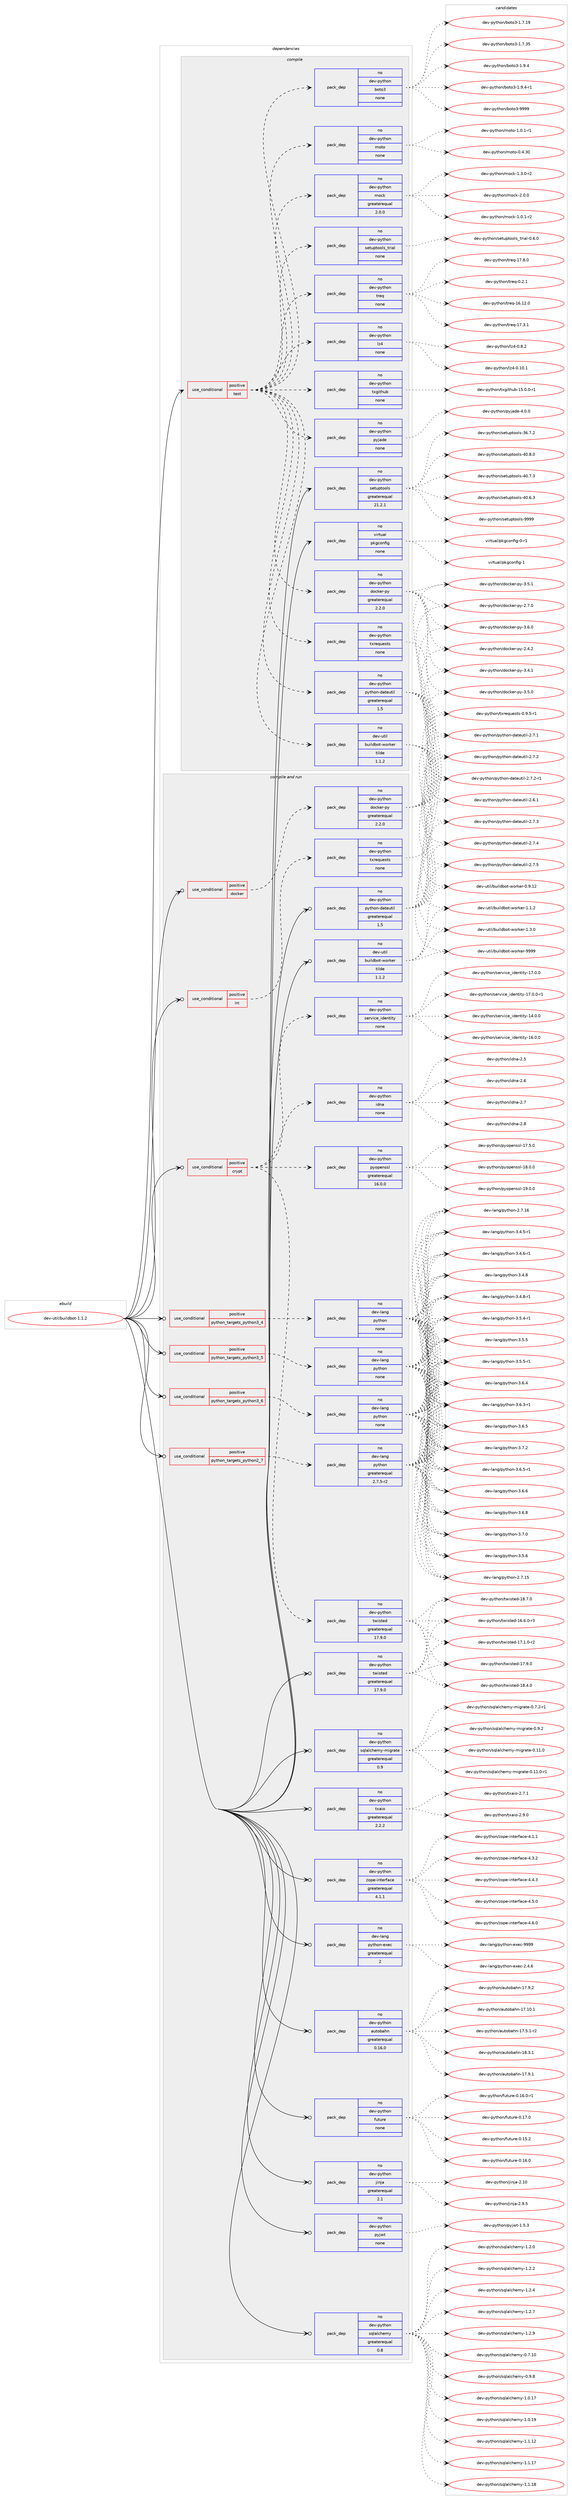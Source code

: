 digraph prolog {

# *************
# Graph options
# *************

newrank=true;
concentrate=true;
compound=true;
graph [rankdir=LR,fontname=Helvetica,fontsize=10,ranksep=1.5];#, ranksep=2.5, nodesep=0.2];
edge  [arrowhead=vee];
node  [fontname=Helvetica,fontsize=10];

# **********
# The ebuild
# **********

subgraph cluster_leftcol {
color=gray;
rank=same;
label=<<i>ebuild</i>>;
id [label="dev-util/buildbot-1.1.2", color=red, width=4, href="../dev-util/buildbot-1.1.2.svg"];
}

# ****************
# The dependencies
# ****************

subgraph cluster_midcol {
color=gray;
label=<<i>dependencies</i>>;
subgraph cluster_compile {
fillcolor="#eeeeee";
style=filled;
label=<<i>compile</i>>;
subgraph cond423235 {
dependency1541332 [label=<<TABLE BORDER="0" CELLBORDER="1" CELLSPACING="0" CELLPADDING="4"><TR><TD ROWSPAN="3" CELLPADDING="10">use_conditional</TD></TR><TR><TD>positive</TD></TR><TR><TD>test</TD></TR></TABLE>>, shape=none, color=red];
subgraph pack1094498 {
dependency1541333 [label=<<TABLE BORDER="0" CELLBORDER="1" CELLSPACING="0" CELLPADDING="4" WIDTH="220"><TR><TD ROWSPAN="6" CELLPADDING="30">pack_dep</TD></TR><TR><TD WIDTH="110">no</TD></TR><TR><TD>dev-python</TD></TR><TR><TD>python-dateutil</TD></TR><TR><TD>greaterequal</TD></TR><TR><TD>1.5</TD></TR></TABLE>>, shape=none, color=blue];
}
dependency1541332:e -> dependency1541333:w [weight=20,style="dashed",arrowhead="vee"];
subgraph pack1094499 {
dependency1541334 [label=<<TABLE BORDER="0" CELLBORDER="1" CELLSPACING="0" CELLPADDING="4" WIDTH="220"><TR><TD ROWSPAN="6" CELLPADDING="30">pack_dep</TD></TR><TR><TD WIDTH="110">no</TD></TR><TR><TD>dev-python</TD></TR><TR><TD>mock</TD></TR><TR><TD>greaterequal</TD></TR><TR><TD>2.0.0</TD></TR></TABLE>>, shape=none, color=blue];
}
dependency1541332:e -> dependency1541334:w [weight=20,style="dashed",arrowhead="vee"];
subgraph pack1094500 {
dependency1541335 [label=<<TABLE BORDER="0" CELLBORDER="1" CELLSPACING="0" CELLPADDING="4" WIDTH="220"><TR><TD ROWSPAN="6" CELLPADDING="30">pack_dep</TD></TR><TR><TD WIDTH="110">no</TD></TR><TR><TD>dev-python</TD></TR><TR><TD>moto</TD></TR><TR><TD>none</TD></TR><TR><TD></TD></TR></TABLE>>, shape=none, color=blue];
}
dependency1541332:e -> dependency1541335:w [weight=20,style="dashed",arrowhead="vee"];
subgraph pack1094501 {
dependency1541336 [label=<<TABLE BORDER="0" CELLBORDER="1" CELLSPACING="0" CELLPADDING="4" WIDTH="220"><TR><TD ROWSPAN="6" CELLPADDING="30">pack_dep</TD></TR><TR><TD WIDTH="110">no</TD></TR><TR><TD>dev-python</TD></TR><TR><TD>boto3</TD></TR><TR><TD>none</TD></TR><TR><TD></TD></TR></TABLE>>, shape=none, color=blue];
}
dependency1541332:e -> dependency1541336:w [weight=20,style="dashed",arrowhead="vee"];
subgraph pack1094502 {
dependency1541337 [label=<<TABLE BORDER="0" CELLBORDER="1" CELLSPACING="0" CELLPADDING="4" WIDTH="220"><TR><TD ROWSPAN="6" CELLPADDING="30">pack_dep</TD></TR><TR><TD WIDTH="110">no</TD></TR><TR><TD>dev-python</TD></TR><TR><TD>pyjade</TD></TR><TR><TD>none</TD></TR><TR><TD></TD></TR></TABLE>>, shape=none, color=blue];
}
dependency1541332:e -> dependency1541337:w [weight=20,style="dashed",arrowhead="vee"];
subgraph pack1094503 {
dependency1541338 [label=<<TABLE BORDER="0" CELLBORDER="1" CELLSPACING="0" CELLPADDING="4" WIDTH="220"><TR><TD ROWSPAN="6" CELLPADDING="30">pack_dep</TD></TR><TR><TD WIDTH="110">no</TD></TR><TR><TD>dev-python</TD></TR><TR><TD>txgithub</TD></TR><TR><TD>none</TD></TR><TR><TD></TD></TR></TABLE>>, shape=none, color=blue];
}
dependency1541332:e -> dependency1541338:w [weight=20,style="dashed",arrowhead="vee"];
subgraph pack1094504 {
dependency1541339 [label=<<TABLE BORDER="0" CELLBORDER="1" CELLSPACING="0" CELLPADDING="4" WIDTH="220"><TR><TD ROWSPAN="6" CELLPADDING="30">pack_dep</TD></TR><TR><TD WIDTH="110">no</TD></TR><TR><TD>dev-python</TD></TR><TR><TD>txrequests</TD></TR><TR><TD>none</TD></TR><TR><TD></TD></TR></TABLE>>, shape=none, color=blue];
}
dependency1541332:e -> dependency1541339:w [weight=20,style="dashed",arrowhead="vee"];
subgraph pack1094505 {
dependency1541340 [label=<<TABLE BORDER="0" CELLBORDER="1" CELLSPACING="0" CELLPADDING="4" WIDTH="220"><TR><TD ROWSPAN="6" CELLPADDING="30">pack_dep</TD></TR><TR><TD WIDTH="110">no</TD></TR><TR><TD>dev-python</TD></TR><TR><TD>lz4</TD></TR><TR><TD>none</TD></TR><TR><TD></TD></TR></TABLE>>, shape=none, color=blue];
}
dependency1541332:e -> dependency1541340:w [weight=20,style="dashed",arrowhead="vee"];
subgraph pack1094506 {
dependency1541341 [label=<<TABLE BORDER="0" CELLBORDER="1" CELLSPACING="0" CELLPADDING="4" WIDTH="220"><TR><TD ROWSPAN="6" CELLPADDING="30">pack_dep</TD></TR><TR><TD WIDTH="110">no</TD></TR><TR><TD>dev-python</TD></TR><TR><TD>treq</TD></TR><TR><TD>none</TD></TR><TR><TD></TD></TR></TABLE>>, shape=none, color=blue];
}
dependency1541332:e -> dependency1541341:w [weight=20,style="dashed",arrowhead="vee"];
subgraph pack1094507 {
dependency1541342 [label=<<TABLE BORDER="0" CELLBORDER="1" CELLSPACING="0" CELLPADDING="4" WIDTH="220"><TR><TD ROWSPAN="6" CELLPADDING="30">pack_dep</TD></TR><TR><TD WIDTH="110">no</TD></TR><TR><TD>dev-python</TD></TR><TR><TD>setuptools_trial</TD></TR><TR><TD>none</TD></TR><TR><TD></TD></TR></TABLE>>, shape=none, color=blue];
}
dependency1541332:e -> dependency1541342:w [weight=20,style="dashed",arrowhead="vee"];
subgraph pack1094508 {
dependency1541343 [label=<<TABLE BORDER="0" CELLBORDER="1" CELLSPACING="0" CELLPADDING="4" WIDTH="220"><TR><TD ROWSPAN="6" CELLPADDING="30">pack_dep</TD></TR><TR><TD WIDTH="110">no</TD></TR><TR><TD>dev-util</TD></TR><TR><TD>buildbot-worker</TD></TR><TR><TD>tilde</TD></TR><TR><TD>1.1.2</TD></TR></TABLE>>, shape=none, color=blue];
}
dependency1541332:e -> dependency1541343:w [weight=20,style="dashed",arrowhead="vee"];
subgraph pack1094509 {
dependency1541344 [label=<<TABLE BORDER="0" CELLBORDER="1" CELLSPACING="0" CELLPADDING="4" WIDTH="220"><TR><TD ROWSPAN="6" CELLPADDING="30">pack_dep</TD></TR><TR><TD WIDTH="110">no</TD></TR><TR><TD>dev-python</TD></TR><TR><TD>docker-py</TD></TR><TR><TD>greaterequal</TD></TR><TR><TD>2.2.0</TD></TR></TABLE>>, shape=none, color=blue];
}
dependency1541332:e -> dependency1541344:w [weight=20,style="dashed",arrowhead="vee"];
}
id:e -> dependency1541332:w [weight=20,style="solid",arrowhead="vee"];
subgraph pack1094510 {
dependency1541345 [label=<<TABLE BORDER="0" CELLBORDER="1" CELLSPACING="0" CELLPADDING="4" WIDTH="220"><TR><TD ROWSPAN="6" CELLPADDING="30">pack_dep</TD></TR><TR><TD WIDTH="110">no</TD></TR><TR><TD>dev-python</TD></TR><TR><TD>setuptools</TD></TR><TR><TD>greaterequal</TD></TR><TR><TD>21.2.1</TD></TR></TABLE>>, shape=none, color=blue];
}
id:e -> dependency1541345:w [weight=20,style="solid",arrowhead="vee"];
subgraph pack1094511 {
dependency1541346 [label=<<TABLE BORDER="0" CELLBORDER="1" CELLSPACING="0" CELLPADDING="4" WIDTH="220"><TR><TD ROWSPAN="6" CELLPADDING="30">pack_dep</TD></TR><TR><TD WIDTH="110">no</TD></TR><TR><TD>virtual</TD></TR><TR><TD>pkgconfig</TD></TR><TR><TD>none</TD></TR><TR><TD></TD></TR></TABLE>>, shape=none, color=blue];
}
id:e -> dependency1541346:w [weight=20,style="solid",arrowhead="vee"];
}
subgraph cluster_compileandrun {
fillcolor="#eeeeee";
style=filled;
label=<<i>compile and run</i>>;
subgraph cond423236 {
dependency1541347 [label=<<TABLE BORDER="0" CELLBORDER="1" CELLSPACING="0" CELLPADDING="4"><TR><TD ROWSPAN="3" CELLPADDING="10">use_conditional</TD></TR><TR><TD>positive</TD></TR><TR><TD>crypt</TD></TR></TABLE>>, shape=none, color=red];
subgraph pack1094512 {
dependency1541348 [label=<<TABLE BORDER="0" CELLBORDER="1" CELLSPACING="0" CELLPADDING="4" WIDTH="220"><TR><TD ROWSPAN="6" CELLPADDING="30">pack_dep</TD></TR><TR><TD WIDTH="110">no</TD></TR><TR><TD>dev-python</TD></TR><TR><TD>twisted</TD></TR><TR><TD>greaterequal</TD></TR><TR><TD>17.9.0</TD></TR></TABLE>>, shape=none, color=blue];
}
dependency1541347:e -> dependency1541348:w [weight=20,style="dashed",arrowhead="vee"];
subgraph pack1094513 {
dependency1541349 [label=<<TABLE BORDER="0" CELLBORDER="1" CELLSPACING="0" CELLPADDING="4" WIDTH="220"><TR><TD ROWSPAN="6" CELLPADDING="30">pack_dep</TD></TR><TR><TD WIDTH="110">no</TD></TR><TR><TD>dev-python</TD></TR><TR><TD>pyopenssl</TD></TR><TR><TD>greaterequal</TD></TR><TR><TD>16.0.0</TD></TR></TABLE>>, shape=none, color=blue];
}
dependency1541347:e -> dependency1541349:w [weight=20,style="dashed",arrowhead="vee"];
subgraph pack1094514 {
dependency1541350 [label=<<TABLE BORDER="0" CELLBORDER="1" CELLSPACING="0" CELLPADDING="4" WIDTH="220"><TR><TD ROWSPAN="6" CELLPADDING="30">pack_dep</TD></TR><TR><TD WIDTH="110">no</TD></TR><TR><TD>dev-python</TD></TR><TR><TD>idna</TD></TR><TR><TD>none</TD></TR><TR><TD></TD></TR></TABLE>>, shape=none, color=blue];
}
dependency1541347:e -> dependency1541350:w [weight=20,style="dashed",arrowhead="vee"];
subgraph pack1094515 {
dependency1541351 [label=<<TABLE BORDER="0" CELLBORDER="1" CELLSPACING="0" CELLPADDING="4" WIDTH="220"><TR><TD ROWSPAN="6" CELLPADDING="30">pack_dep</TD></TR><TR><TD WIDTH="110">no</TD></TR><TR><TD>dev-python</TD></TR><TR><TD>service_identity</TD></TR><TR><TD>none</TD></TR><TR><TD></TD></TR></TABLE>>, shape=none, color=blue];
}
dependency1541347:e -> dependency1541351:w [weight=20,style="dashed",arrowhead="vee"];
}
id:e -> dependency1541347:w [weight=20,style="solid",arrowhead="odotvee"];
subgraph cond423237 {
dependency1541352 [label=<<TABLE BORDER="0" CELLBORDER="1" CELLSPACING="0" CELLPADDING="4"><TR><TD ROWSPAN="3" CELLPADDING="10">use_conditional</TD></TR><TR><TD>positive</TD></TR><TR><TD>docker</TD></TR></TABLE>>, shape=none, color=red];
subgraph pack1094516 {
dependency1541353 [label=<<TABLE BORDER="0" CELLBORDER="1" CELLSPACING="0" CELLPADDING="4" WIDTH="220"><TR><TD ROWSPAN="6" CELLPADDING="30">pack_dep</TD></TR><TR><TD WIDTH="110">no</TD></TR><TR><TD>dev-python</TD></TR><TR><TD>docker-py</TD></TR><TR><TD>greaterequal</TD></TR><TR><TD>2.2.0</TD></TR></TABLE>>, shape=none, color=blue];
}
dependency1541352:e -> dependency1541353:w [weight=20,style="dashed",arrowhead="vee"];
}
id:e -> dependency1541352:w [weight=20,style="solid",arrowhead="odotvee"];
subgraph cond423238 {
dependency1541354 [label=<<TABLE BORDER="0" CELLBORDER="1" CELLSPACING="0" CELLPADDING="4"><TR><TD ROWSPAN="3" CELLPADDING="10">use_conditional</TD></TR><TR><TD>positive</TD></TR><TR><TD>irc</TD></TR></TABLE>>, shape=none, color=red];
subgraph pack1094517 {
dependency1541355 [label=<<TABLE BORDER="0" CELLBORDER="1" CELLSPACING="0" CELLPADDING="4" WIDTH="220"><TR><TD ROWSPAN="6" CELLPADDING="30">pack_dep</TD></TR><TR><TD WIDTH="110">no</TD></TR><TR><TD>dev-python</TD></TR><TR><TD>txrequests</TD></TR><TR><TD>none</TD></TR><TR><TD></TD></TR></TABLE>>, shape=none, color=blue];
}
dependency1541354:e -> dependency1541355:w [weight=20,style="dashed",arrowhead="vee"];
}
id:e -> dependency1541354:w [weight=20,style="solid",arrowhead="odotvee"];
subgraph cond423239 {
dependency1541356 [label=<<TABLE BORDER="0" CELLBORDER="1" CELLSPACING="0" CELLPADDING="4"><TR><TD ROWSPAN="3" CELLPADDING="10">use_conditional</TD></TR><TR><TD>positive</TD></TR><TR><TD>python_targets_python2_7</TD></TR></TABLE>>, shape=none, color=red];
subgraph pack1094518 {
dependency1541357 [label=<<TABLE BORDER="0" CELLBORDER="1" CELLSPACING="0" CELLPADDING="4" WIDTH="220"><TR><TD ROWSPAN="6" CELLPADDING="30">pack_dep</TD></TR><TR><TD WIDTH="110">no</TD></TR><TR><TD>dev-lang</TD></TR><TR><TD>python</TD></TR><TR><TD>greaterequal</TD></TR><TR><TD>2.7.5-r2</TD></TR></TABLE>>, shape=none, color=blue];
}
dependency1541356:e -> dependency1541357:w [weight=20,style="dashed",arrowhead="vee"];
}
id:e -> dependency1541356:w [weight=20,style="solid",arrowhead="odotvee"];
subgraph cond423240 {
dependency1541358 [label=<<TABLE BORDER="0" CELLBORDER="1" CELLSPACING="0" CELLPADDING="4"><TR><TD ROWSPAN="3" CELLPADDING="10">use_conditional</TD></TR><TR><TD>positive</TD></TR><TR><TD>python_targets_python3_4</TD></TR></TABLE>>, shape=none, color=red];
subgraph pack1094519 {
dependency1541359 [label=<<TABLE BORDER="0" CELLBORDER="1" CELLSPACING="0" CELLPADDING="4" WIDTH="220"><TR><TD ROWSPAN="6" CELLPADDING="30">pack_dep</TD></TR><TR><TD WIDTH="110">no</TD></TR><TR><TD>dev-lang</TD></TR><TR><TD>python</TD></TR><TR><TD>none</TD></TR><TR><TD></TD></TR></TABLE>>, shape=none, color=blue];
}
dependency1541358:e -> dependency1541359:w [weight=20,style="dashed",arrowhead="vee"];
}
id:e -> dependency1541358:w [weight=20,style="solid",arrowhead="odotvee"];
subgraph cond423241 {
dependency1541360 [label=<<TABLE BORDER="0" CELLBORDER="1" CELLSPACING="0" CELLPADDING="4"><TR><TD ROWSPAN="3" CELLPADDING="10">use_conditional</TD></TR><TR><TD>positive</TD></TR><TR><TD>python_targets_python3_5</TD></TR></TABLE>>, shape=none, color=red];
subgraph pack1094520 {
dependency1541361 [label=<<TABLE BORDER="0" CELLBORDER="1" CELLSPACING="0" CELLPADDING="4" WIDTH="220"><TR><TD ROWSPAN="6" CELLPADDING="30">pack_dep</TD></TR><TR><TD WIDTH="110">no</TD></TR><TR><TD>dev-lang</TD></TR><TR><TD>python</TD></TR><TR><TD>none</TD></TR><TR><TD></TD></TR></TABLE>>, shape=none, color=blue];
}
dependency1541360:e -> dependency1541361:w [weight=20,style="dashed",arrowhead="vee"];
}
id:e -> dependency1541360:w [weight=20,style="solid",arrowhead="odotvee"];
subgraph cond423242 {
dependency1541362 [label=<<TABLE BORDER="0" CELLBORDER="1" CELLSPACING="0" CELLPADDING="4"><TR><TD ROWSPAN="3" CELLPADDING="10">use_conditional</TD></TR><TR><TD>positive</TD></TR><TR><TD>python_targets_python3_6</TD></TR></TABLE>>, shape=none, color=red];
subgraph pack1094521 {
dependency1541363 [label=<<TABLE BORDER="0" CELLBORDER="1" CELLSPACING="0" CELLPADDING="4" WIDTH="220"><TR><TD ROWSPAN="6" CELLPADDING="30">pack_dep</TD></TR><TR><TD WIDTH="110">no</TD></TR><TR><TD>dev-lang</TD></TR><TR><TD>python</TD></TR><TR><TD>none</TD></TR><TR><TD></TD></TR></TABLE>>, shape=none, color=blue];
}
dependency1541362:e -> dependency1541363:w [weight=20,style="dashed",arrowhead="vee"];
}
id:e -> dependency1541362:w [weight=20,style="solid",arrowhead="odotvee"];
subgraph pack1094522 {
dependency1541364 [label=<<TABLE BORDER="0" CELLBORDER="1" CELLSPACING="0" CELLPADDING="4" WIDTH="220"><TR><TD ROWSPAN="6" CELLPADDING="30">pack_dep</TD></TR><TR><TD WIDTH="110">no</TD></TR><TR><TD>dev-lang</TD></TR><TR><TD>python-exec</TD></TR><TR><TD>greaterequal</TD></TR><TR><TD>2</TD></TR></TABLE>>, shape=none, color=blue];
}
id:e -> dependency1541364:w [weight=20,style="solid",arrowhead="odotvee"];
subgraph pack1094523 {
dependency1541365 [label=<<TABLE BORDER="0" CELLBORDER="1" CELLSPACING="0" CELLPADDING="4" WIDTH="220"><TR><TD ROWSPAN="6" CELLPADDING="30">pack_dep</TD></TR><TR><TD WIDTH="110">no</TD></TR><TR><TD>dev-python</TD></TR><TR><TD>autobahn</TD></TR><TR><TD>greaterequal</TD></TR><TR><TD>0.16.0</TD></TR></TABLE>>, shape=none, color=blue];
}
id:e -> dependency1541365:w [weight=20,style="solid",arrowhead="odotvee"];
subgraph pack1094524 {
dependency1541366 [label=<<TABLE BORDER="0" CELLBORDER="1" CELLSPACING="0" CELLPADDING="4" WIDTH="220"><TR><TD ROWSPAN="6" CELLPADDING="30">pack_dep</TD></TR><TR><TD WIDTH="110">no</TD></TR><TR><TD>dev-python</TD></TR><TR><TD>future</TD></TR><TR><TD>none</TD></TR><TR><TD></TD></TR></TABLE>>, shape=none, color=blue];
}
id:e -> dependency1541366:w [weight=20,style="solid",arrowhead="odotvee"];
subgraph pack1094525 {
dependency1541367 [label=<<TABLE BORDER="0" CELLBORDER="1" CELLSPACING="0" CELLPADDING="4" WIDTH="220"><TR><TD ROWSPAN="6" CELLPADDING="30">pack_dep</TD></TR><TR><TD WIDTH="110">no</TD></TR><TR><TD>dev-python</TD></TR><TR><TD>jinja</TD></TR><TR><TD>greaterequal</TD></TR><TR><TD>2.1</TD></TR></TABLE>>, shape=none, color=blue];
}
id:e -> dependency1541367:w [weight=20,style="solid",arrowhead="odotvee"];
subgraph pack1094526 {
dependency1541368 [label=<<TABLE BORDER="0" CELLBORDER="1" CELLSPACING="0" CELLPADDING="4" WIDTH="220"><TR><TD ROWSPAN="6" CELLPADDING="30">pack_dep</TD></TR><TR><TD WIDTH="110">no</TD></TR><TR><TD>dev-python</TD></TR><TR><TD>pyjwt</TD></TR><TR><TD>none</TD></TR><TR><TD></TD></TR></TABLE>>, shape=none, color=blue];
}
id:e -> dependency1541368:w [weight=20,style="solid",arrowhead="odotvee"];
subgraph pack1094527 {
dependency1541369 [label=<<TABLE BORDER="0" CELLBORDER="1" CELLSPACING="0" CELLPADDING="4" WIDTH="220"><TR><TD ROWSPAN="6" CELLPADDING="30">pack_dep</TD></TR><TR><TD WIDTH="110">no</TD></TR><TR><TD>dev-python</TD></TR><TR><TD>python-dateutil</TD></TR><TR><TD>greaterequal</TD></TR><TR><TD>1.5</TD></TR></TABLE>>, shape=none, color=blue];
}
id:e -> dependency1541369:w [weight=20,style="solid",arrowhead="odotvee"];
subgraph pack1094528 {
dependency1541370 [label=<<TABLE BORDER="0" CELLBORDER="1" CELLSPACING="0" CELLPADDING="4" WIDTH="220"><TR><TD ROWSPAN="6" CELLPADDING="30">pack_dep</TD></TR><TR><TD WIDTH="110">no</TD></TR><TR><TD>dev-python</TD></TR><TR><TD>sqlalchemy</TD></TR><TR><TD>greaterequal</TD></TR><TR><TD>0.8</TD></TR></TABLE>>, shape=none, color=blue];
}
id:e -> dependency1541370:w [weight=20,style="solid",arrowhead="odotvee"];
subgraph pack1094529 {
dependency1541371 [label=<<TABLE BORDER="0" CELLBORDER="1" CELLSPACING="0" CELLPADDING="4" WIDTH="220"><TR><TD ROWSPAN="6" CELLPADDING="30">pack_dep</TD></TR><TR><TD WIDTH="110">no</TD></TR><TR><TD>dev-python</TD></TR><TR><TD>sqlalchemy-migrate</TD></TR><TR><TD>greaterequal</TD></TR><TR><TD>0.9</TD></TR></TABLE>>, shape=none, color=blue];
}
id:e -> dependency1541371:w [weight=20,style="solid",arrowhead="odotvee"];
subgraph pack1094530 {
dependency1541372 [label=<<TABLE BORDER="0" CELLBORDER="1" CELLSPACING="0" CELLPADDING="4" WIDTH="220"><TR><TD ROWSPAN="6" CELLPADDING="30">pack_dep</TD></TR><TR><TD WIDTH="110">no</TD></TR><TR><TD>dev-python</TD></TR><TR><TD>twisted</TD></TR><TR><TD>greaterequal</TD></TR><TR><TD>17.9.0</TD></TR></TABLE>>, shape=none, color=blue];
}
id:e -> dependency1541372:w [weight=20,style="solid",arrowhead="odotvee"];
subgraph pack1094531 {
dependency1541373 [label=<<TABLE BORDER="0" CELLBORDER="1" CELLSPACING="0" CELLPADDING="4" WIDTH="220"><TR><TD ROWSPAN="6" CELLPADDING="30">pack_dep</TD></TR><TR><TD WIDTH="110">no</TD></TR><TR><TD>dev-python</TD></TR><TR><TD>txaio</TD></TR><TR><TD>greaterequal</TD></TR><TR><TD>2.2.2</TD></TR></TABLE>>, shape=none, color=blue];
}
id:e -> dependency1541373:w [weight=20,style="solid",arrowhead="odotvee"];
subgraph pack1094532 {
dependency1541374 [label=<<TABLE BORDER="0" CELLBORDER="1" CELLSPACING="0" CELLPADDING="4" WIDTH="220"><TR><TD ROWSPAN="6" CELLPADDING="30">pack_dep</TD></TR><TR><TD WIDTH="110">no</TD></TR><TR><TD>dev-python</TD></TR><TR><TD>zope-interface</TD></TR><TR><TD>greaterequal</TD></TR><TR><TD>4.1.1</TD></TR></TABLE>>, shape=none, color=blue];
}
id:e -> dependency1541374:w [weight=20,style="solid",arrowhead="odotvee"];
subgraph pack1094533 {
dependency1541375 [label=<<TABLE BORDER="0" CELLBORDER="1" CELLSPACING="0" CELLPADDING="4" WIDTH="220"><TR><TD ROWSPAN="6" CELLPADDING="30">pack_dep</TD></TR><TR><TD WIDTH="110">no</TD></TR><TR><TD>dev-util</TD></TR><TR><TD>buildbot-worker</TD></TR><TR><TD>tilde</TD></TR><TR><TD>1.1.2</TD></TR></TABLE>>, shape=none, color=blue];
}
id:e -> dependency1541375:w [weight=20,style="solid",arrowhead="odotvee"];
}
subgraph cluster_run {
fillcolor="#eeeeee";
style=filled;
label=<<i>run</i>>;
}
}

# **************
# The candidates
# **************

subgraph cluster_choices {
rank=same;
color=gray;
label=<<i>candidates</i>>;

subgraph choice1094498 {
color=black;
nodesep=1;
choice10010111845112121116104111110471121211161041111104510097116101117116105108455046544649 [label="dev-python/python-dateutil-2.6.1", color=red, width=4,href="../dev-python/python-dateutil-2.6.1.svg"];
choice10010111845112121116104111110471121211161041111104510097116101117116105108455046554649 [label="dev-python/python-dateutil-2.7.1", color=red, width=4,href="../dev-python/python-dateutil-2.7.1.svg"];
choice10010111845112121116104111110471121211161041111104510097116101117116105108455046554650 [label="dev-python/python-dateutil-2.7.2", color=red, width=4,href="../dev-python/python-dateutil-2.7.2.svg"];
choice100101118451121211161041111104711212111610411111045100971161011171161051084550465546504511449 [label="dev-python/python-dateutil-2.7.2-r1", color=red, width=4,href="../dev-python/python-dateutil-2.7.2-r1.svg"];
choice10010111845112121116104111110471121211161041111104510097116101117116105108455046554651 [label="dev-python/python-dateutil-2.7.3", color=red, width=4,href="../dev-python/python-dateutil-2.7.3.svg"];
choice10010111845112121116104111110471121211161041111104510097116101117116105108455046554652 [label="dev-python/python-dateutil-2.7.4", color=red, width=4,href="../dev-python/python-dateutil-2.7.4.svg"];
choice10010111845112121116104111110471121211161041111104510097116101117116105108455046554653 [label="dev-python/python-dateutil-2.7.5", color=red, width=4,href="../dev-python/python-dateutil-2.7.5.svg"];
dependency1541333:e -> choice10010111845112121116104111110471121211161041111104510097116101117116105108455046544649:w [style=dotted,weight="100"];
dependency1541333:e -> choice10010111845112121116104111110471121211161041111104510097116101117116105108455046554649:w [style=dotted,weight="100"];
dependency1541333:e -> choice10010111845112121116104111110471121211161041111104510097116101117116105108455046554650:w [style=dotted,weight="100"];
dependency1541333:e -> choice100101118451121211161041111104711212111610411111045100971161011171161051084550465546504511449:w [style=dotted,weight="100"];
dependency1541333:e -> choice10010111845112121116104111110471121211161041111104510097116101117116105108455046554651:w [style=dotted,weight="100"];
dependency1541333:e -> choice10010111845112121116104111110471121211161041111104510097116101117116105108455046554652:w [style=dotted,weight="100"];
dependency1541333:e -> choice10010111845112121116104111110471121211161041111104510097116101117116105108455046554653:w [style=dotted,weight="100"];
}
subgraph choice1094499 {
color=black;
nodesep=1;
choice1001011184511212111610411111047109111991074549464846494511450 [label="dev-python/mock-1.0.1-r2", color=red, width=4,href="../dev-python/mock-1.0.1-r2.svg"];
choice1001011184511212111610411111047109111991074549465146484511450 [label="dev-python/mock-1.3.0-r2", color=red, width=4,href="../dev-python/mock-1.3.0-r2.svg"];
choice100101118451121211161041111104710911199107455046484648 [label="dev-python/mock-2.0.0", color=red, width=4,href="../dev-python/mock-2.0.0.svg"];
dependency1541334:e -> choice1001011184511212111610411111047109111991074549464846494511450:w [style=dotted,weight="100"];
dependency1541334:e -> choice1001011184511212111610411111047109111991074549465146484511450:w [style=dotted,weight="100"];
dependency1541334:e -> choice100101118451121211161041111104710911199107455046484648:w [style=dotted,weight="100"];
}
subgraph choice1094500 {
color=black;
nodesep=1;
choice100101118451121211161041111104710911111611145484652465148 [label="dev-python/moto-0.4.30", color=red, width=4,href="../dev-python/moto-0.4.30.svg"];
choice10010111845112121116104111110471091111161114549464846494511449 [label="dev-python/moto-1.0.1-r1", color=red, width=4,href="../dev-python/moto-1.0.1-r1.svg"];
dependency1541335:e -> choice100101118451121211161041111104710911111611145484652465148:w [style=dotted,weight="100"];
dependency1541335:e -> choice10010111845112121116104111110471091111161114549464846494511449:w [style=dotted,weight="100"];
}
subgraph choice1094501 {
color=black;
nodesep=1;
choice1001011184511212111610411111047981111161115145494655464957 [label="dev-python/boto3-1.7.19", color=red, width=4,href="../dev-python/boto3-1.7.19.svg"];
choice1001011184511212111610411111047981111161115145494655465153 [label="dev-python/boto3-1.7.35", color=red, width=4,href="../dev-python/boto3-1.7.35.svg"];
choice10010111845112121116104111110479811111611151454946574652 [label="dev-python/boto3-1.9.4", color=red, width=4,href="../dev-python/boto3-1.9.4.svg"];
choice100101118451121211161041111104798111116111514549465746524511449 [label="dev-python/boto3-1.9.4-r1", color=red, width=4,href="../dev-python/boto3-1.9.4-r1.svg"];
choice100101118451121211161041111104798111116111514557575757 [label="dev-python/boto3-9999", color=red, width=4,href="../dev-python/boto3-9999.svg"];
dependency1541336:e -> choice1001011184511212111610411111047981111161115145494655464957:w [style=dotted,weight="100"];
dependency1541336:e -> choice1001011184511212111610411111047981111161115145494655465153:w [style=dotted,weight="100"];
dependency1541336:e -> choice10010111845112121116104111110479811111611151454946574652:w [style=dotted,weight="100"];
dependency1541336:e -> choice100101118451121211161041111104798111116111514549465746524511449:w [style=dotted,weight="100"];
dependency1541336:e -> choice100101118451121211161041111104798111116111514557575757:w [style=dotted,weight="100"];
}
subgraph choice1094502 {
color=black;
nodesep=1;
choice100101118451121211161041111104711212110697100101455246484648 [label="dev-python/pyjade-4.0.0", color=red, width=4,href="../dev-python/pyjade-4.0.0.svg"];
dependency1541337:e -> choice100101118451121211161041111104711212110697100101455246484648:w [style=dotted,weight="100"];
}
subgraph choice1094503 {
color=black;
nodesep=1;
choice100101118451121211161041111104711612010310511610411798454953464846484511449 [label="dev-python/txgithub-15.0.0-r1", color=red, width=4,href="../dev-python/txgithub-15.0.0-r1.svg"];
dependency1541338:e -> choice100101118451121211161041111104711612010310511610411798454953464846484511449:w [style=dotted,weight="100"];
}
subgraph choice1094504 {
color=black;
nodesep=1;
choice10010111845112121116104111110471161201141011131171011151161154548465746534511449 [label="dev-python/txrequests-0.9.5-r1", color=red, width=4,href="../dev-python/txrequests-0.9.5-r1.svg"];
dependency1541339:e -> choice10010111845112121116104111110471161201141011131171011151161154548465746534511449:w [style=dotted,weight="100"];
}
subgraph choice1094505 {
color=black;
nodesep=1;
choice10010111845112121116104111110471081225245484649484649 [label="dev-python/lz4-0.10.1", color=red, width=4,href="../dev-python/lz4-0.10.1.svg"];
choice100101118451121211161041111104710812252454846564650 [label="dev-python/lz4-0.8.2", color=red, width=4,href="../dev-python/lz4-0.8.2.svg"];
dependency1541340:e -> choice10010111845112121116104111110471081225245484649484649:w [style=dotted,weight="100"];
dependency1541340:e -> choice100101118451121211161041111104710812252454846564650:w [style=dotted,weight="100"];
}
subgraph choice1094506 {
color=black;
nodesep=1;
choice1001011184511212111610411111047116114101113454846504649 [label="dev-python/treq-0.2.1", color=red, width=4,href="../dev-python/treq-0.2.1.svg"];
choice10010111845112121116104111110471161141011134549544649504648 [label="dev-python/treq-16.12.0", color=red, width=4,href="../dev-python/treq-16.12.0.svg"];
choice100101118451121211161041111104711611410111345495546514649 [label="dev-python/treq-17.3.1", color=red, width=4,href="../dev-python/treq-17.3.1.svg"];
choice100101118451121211161041111104711611410111345495546564648 [label="dev-python/treq-17.8.0", color=red, width=4,href="../dev-python/treq-17.8.0.svg"];
dependency1541341:e -> choice1001011184511212111610411111047116114101113454846504649:w [style=dotted,weight="100"];
dependency1541341:e -> choice10010111845112121116104111110471161141011134549544649504648:w [style=dotted,weight="100"];
dependency1541341:e -> choice100101118451121211161041111104711611410111345495546514649:w [style=dotted,weight="100"];
dependency1541341:e -> choice100101118451121211161041111104711611410111345495546564648:w [style=dotted,weight="100"];
}
subgraph choice1094507 {
color=black;
nodesep=1;
choice10010111845112121116104111110471151011161171121161111111081159511611410597108454846544648 [label="dev-python/setuptools_trial-0.6.0", color=red, width=4,href="../dev-python/setuptools_trial-0.6.0.svg"];
dependency1541342:e -> choice10010111845112121116104111110471151011161171121161111111081159511611410597108454846544648:w [style=dotted,weight="100"];
}
subgraph choice1094508 {
color=black;
nodesep=1;
choice100101118451171161051084798117105108100981111164511911111410710111445484657464950 [label="dev-util/buildbot-worker-0.9.12", color=red, width=4,href="../dev-util/buildbot-worker-0.9.12.svg"];
choice1001011184511711610510847981171051081009811111645119111114107101114454946494650 [label="dev-util/buildbot-worker-1.1.2", color=red, width=4,href="../dev-util/buildbot-worker-1.1.2.svg"];
choice1001011184511711610510847981171051081009811111645119111114107101114454946514648 [label="dev-util/buildbot-worker-1.3.0", color=red, width=4,href="../dev-util/buildbot-worker-1.3.0.svg"];
choice10010111845117116105108479811710510810098111116451191111141071011144557575757 [label="dev-util/buildbot-worker-9999", color=red, width=4,href="../dev-util/buildbot-worker-9999.svg"];
dependency1541343:e -> choice100101118451171161051084798117105108100981111164511911111410710111445484657464950:w [style=dotted,weight="100"];
dependency1541343:e -> choice1001011184511711610510847981171051081009811111645119111114107101114454946494650:w [style=dotted,weight="100"];
dependency1541343:e -> choice1001011184511711610510847981171051081009811111645119111114107101114454946514648:w [style=dotted,weight="100"];
dependency1541343:e -> choice10010111845117116105108479811710510810098111116451191111141071011144557575757:w [style=dotted,weight="100"];
}
subgraph choice1094509 {
color=black;
nodesep=1;
choice10010111845112121116104111110471001119910710111445112121455046524650 [label="dev-python/docker-py-2.4.2", color=red, width=4,href="../dev-python/docker-py-2.4.2.svg"];
choice10010111845112121116104111110471001119910710111445112121455046554648 [label="dev-python/docker-py-2.7.0", color=red, width=4,href="../dev-python/docker-py-2.7.0.svg"];
choice10010111845112121116104111110471001119910710111445112121455146524649 [label="dev-python/docker-py-3.4.1", color=red, width=4,href="../dev-python/docker-py-3.4.1.svg"];
choice10010111845112121116104111110471001119910710111445112121455146534648 [label="dev-python/docker-py-3.5.0", color=red, width=4,href="../dev-python/docker-py-3.5.0.svg"];
choice10010111845112121116104111110471001119910710111445112121455146534649 [label="dev-python/docker-py-3.5.1", color=red, width=4,href="../dev-python/docker-py-3.5.1.svg"];
choice10010111845112121116104111110471001119910710111445112121455146544648 [label="dev-python/docker-py-3.6.0", color=red, width=4,href="../dev-python/docker-py-3.6.0.svg"];
dependency1541344:e -> choice10010111845112121116104111110471001119910710111445112121455046524650:w [style=dotted,weight="100"];
dependency1541344:e -> choice10010111845112121116104111110471001119910710111445112121455046554648:w [style=dotted,weight="100"];
dependency1541344:e -> choice10010111845112121116104111110471001119910710111445112121455146524649:w [style=dotted,weight="100"];
dependency1541344:e -> choice10010111845112121116104111110471001119910710111445112121455146534648:w [style=dotted,weight="100"];
dependency1541344:e -> choice10010111845112121116104111110471001119910710111445112121455146534649:w [style=dotted,weight="100"];
dependency1541344:e -> choice10010111845112121116104111110471001119910710111445112121455146544648:w [style=dotted,weight="100"];
}
subgraph choice1094510 {
color=black;
nodesep=1;
choice100101118451121211161041111104711510111611711211611111110811545515446554650 [label="dev-python/setuptools-36.7.2", color=red, width=4,href="../dev-python/setuptools-36.7.2.svg"];
choice100101118451121211161041111104711510111611711211611111110811545524846544651 [label="dev-python/setuptools-40.6.3", color=red, width=4,href="../dev-python/setuptools-40.6.3.svg"];
choice100101118451121211161041111104711510111611711211611111110811545524846554651 [label="dev-python/setuptools-40.7.3", color=red, width=4,href="../dev-python/setuptools-40.7.3.svg"];
choice100101118451121211161041111104711510111611711211611111110811545524846564648 [label="dev-python/setuptools-40.8.0", color=red, width=4,href="../dev-python/setuptools-40.8.0.svg"];
choice10010111845112121116104111110471151011161171121161111111081154557575757 [label="dev-python/setuptools-9999", color=red, width=4,href="../dev-python/setuptools-9999.svg"];
dependency1541345:e -> choice100101118451121211161041111104711510111611711211611111110811545515446554650:w [style=dotted,weight="100"];
dependency1541345:e -> choice100101118451121211161041111104711510111611711211611111110811545524846544651:w [style=dotted,weight="100"];
dependency1541345:e -> choice100101118451121211161041111104711510111611711211611111110811545524846554651:w [style=dotted,weight="100"];
dependency1541345:e -> choice100101118451121211161041111104711510111611711211611111110811545524846564648:w [style=dotted,weight="100"];
dependency1541345:e -> choice10010111845112121116104111110471151011161171121161111111081154557575757:w [style=dotted,weight="100"];
}
subgraph choice1094511 {
color=black;
nodesep=1;
choice11810511411611797108471121071039911111010210510345484511449 [label="virtual/pkgconfig-0-r1", color=red, width=4,href="../virtual/pkgconfig-0-r1.svg"];
choice1181051141161179710847112107103991111101021051034549 [label="virtual/pkgconfig-1", color=red, width=4,href="../virtual/pkgconfig-1.svg"];
dependency1541346:e -> choice11810511411611797108471121071039911111010210510345484511449:w [style=dotted,weight="100"];
dependency1541346:e -> choice1181051141161179710847112107103991111101021051034549:w [style=dotted,weight="100"];
}
subgraph choice1094512 {
color=black;
nodesep=1;
choice1001011184511212111610411111047116119105115116101100454954465446484511451 [label="dev-python/twisted-16.6.0-r3", color=red, width=4,href="../dev-python/twisted-16.6.0-r3.svg"];
choice1001011184511212111610411111047116119105115116101100454955464946484511450 [label="dev-python/twisted-17.1.0-r2", color=red, width=4,href="../dev-python/twisted-17.1.0-r2.svg"];
choice100101118451121211161041111104711611910511511610110045495546574648 [label="dev-python/twisted-17.9.0", color=red, width=4,href="../dev-python/twisted-17.9.0.svg"];
choice100101118451121211161041111104711611910511511610110045495646524648 [label="dev-python/twisted-18.4.0", color=red, width=4,href="../dev-python/twisted-18.4.0.svg"];
choice100101118451121211161041111104711611910511511610110045495646554648 [label="dev-python/twisted-18.7.0", color=red, width=4,href="../dev-python/twisted-18.7.0.svg"];
dependency1541348:e -> choice1001011184511212111610411111047116119105115116101100454954465446484511451:w [style=dotted,weight="100"];
dependency1541348:e -> choice1001011184511212111610411111047116119105115116101100454955464946484511450:w [style=dotted,weight="100"];
dependency1541348:e -> choice100101118451121211161041111104711611910511511610110045495546574648:w [style=dotted,weight="100"];
dependency1541348:e -> choice100101118451121211161041111104711611910511511610110045495646524648:w [style=dotted,weight="100"];
dependency1541348:e -> choice100101118451121211161041111104711611910511511610110045495646554648:w [style=dotted,weight="100"];
}
subgraph choice1094513 {
color=black;
nodesep=1;
choice100101118451121211161041111104711212111111210111011511510845495546534648 [label="dev-python/pyopenssl-17.5.0", color=red, width=4,href="../dev-python/pyopenssl-17.5.0.svg"];
choice100101118451121211161041111104711212111111210111011511510845495646484648 [label="dev-python/pyopenssl-18.0.0", color=red, width=4,href="../dev-python/pyopenssl-18.0.0.svg"];
choice100101118451121211161041111104711212111111210111011511510845495746484648 [label="dev-python/pyopenssl-19.0.0", color=red, width=4,href="../dev-python/pyopenssl-19.0.0.svg"];
dependency1541349:e -> choice100101118451121211161041111104711212111111210111011511510845495546534648:w [style=dotted,weight="100"];
dependency1541349:e -> choice100101118451121211161041111104711212111111210111011511510845495646484648:w [style=dotted,weight="100"];
dependency1541349:e -> choice100101118451121211161041111104711212111111210111011511510845495746484648:w [style=dotted,weight="100"];
}
subgraph choice1094514 {
color=black;
nodesep=1;
choice10010111845112121116104111110471051001109745504653 [label="dev-python/idna-2.5", color=red, width=4,href="../dev-python/idna-2.5.svg"];
choice10010111845112121116104111110471051001109745504654 [label="dev-python/idna-2.6", color=red, width=4,href="../dev-python/idna-2.6.svg"];
choice10010111845112121116104111110471051001109745504655 [label="dev-python/idna-2.7", color=red, width=4,href="../dev-python/idna-2.7.svg"];
choice10010111845112121116104111110471051001109745504656 [label="dev-python/idna-2.8", color=red, width=4,href="../dev-python/idna-2.8.svg"];
dependency1541350:e -> choice10010111845112121116104111110471051001109745504653:w [style=dotted,weight="100"];
dependency1541350:e -> choice10010111845112121116104111110471051001109745504654:w [style=dotted,weight="100"];
dependency1541350:e -> choice10010111845112121116104111110471051001109745504655:w [style=dotted,weight="100"];
dependency1541350:e -> choice10010111845112121116104111110471051001109745504656:w [style=dotted,weight="100"];
}
subgraph choice1094515 {
color=black;
nodesep=1;
choice1001011184511212111610411111047115101114118105991019510510010111011610511612145495246484648 [label="dev-python/service_identity-14.0.0", color=red, width=4,href="../dev-python/service_identity-14.0.0.svg"];
choice1001011184511212111610411111047115101114118105991019510510010111011610511612145495446484648 [label="dev-python/service_identity-16.0.0", color=red, width=4,href="../dev-python/service_identity-16.0.0.svg"];
choice1001011184511212111610411111047115101114118105991019510510010111011610511612145495546484648 [label="dev-python/service_identity-17.0.0", color=red, width=4,href="../dev-python/service_identity-17.0.0.svg"];
choice10010111845112121116104111110471151011141181059910195105100101110116105116121454955464846484511449 [label="dev-python/service_identity-17.0.0-r1", color=red, width=4,href="../dev-python/service_identity-17.0.0-r1.svg"];
dependency1541351:e -> choice1001011184511212111610411111047115101114118105991019510510010111011610511612145495246484648:w [style=dotted,weight="100"];
dependency1541351:e -> choice1001011184511212111610411111047115101114118105991019510510010111011610511612145495446484648:w [style=dotted,weight="100"];
dependency1541351:e -> choice1001011184511212111610411111047115101114118105991019510510010111011610511612145495546484648:w [style=dotted,weight="100"];
dependency1541351:e -> choice10010111845112121116104111110471151011141181059910195105100101110116105116121454955464846484511449:w [style=dotted,weight="100"];
}
subgraph choice1094516 {
color=black;
nodesep=1;
choice10010111845112121116104111110471001119910710111445112121455046524650 [label="dev-python/docker-py-2.4.2", color=red, width=4,href="../dev-python/docker-py-2.4.2.svg"];
choice10010111845112121116104111110471001119910710111445112121455046554648 [label="dev-python/docker-py-2.7.0", color=red, width=4,href="../dev-python/docker-py-2.7.0.svg"];
choice10010111845112121116104111110471001119910710111445112121455146524649 [label="dev-python/docker-py-3.4.1", color=red, width=4,href="../dev-python/docker-py-3.4.1.svg"];
choice10010111845112121116104111110471001119910710111445112121455146534648 [label="dev-python/docker-py-3.5.0", color=red, width=4,href="../dev-python/docker-py-3.5.0.svg"];
choice10010111845112121116104111110471001119910710111445112121455146534649 [label="dev-python/docker-py-3.5.1", color=red, width=4,href="../dev-python/docker-py-3.5.1.svg"];
choice10010111845112121116104111110471001119910710111445112121455146544648 [label="dev-python/docker-py-3.6.0", color=red, width=4,href="../dev-python/docker-py-3.6.0.svg"];
dependency1541353:e -> choice10010111845112121116104111110471001119910710111445112121455046524650:w [style=dotted,weight="100"];
dependency1541353:e -> choice10010111845112121116104111110471001119910710111445112121455046554648:w [style=dotted,weight="100"];
dependency1541353:e -> choice10010111845112121116104111110471001119910710111445112121455146524649:w [style=dotted,weight="100"];
dependency1541353:e -> choice10010111845112121116104111110471001119910710111445112121455146534648:w [style=dotted,weight="100"];
dependency1541353:e -> choice10010111845112121116104111110471001119910710111445112121455146534649:w [style=dotted,weight="100"];
dependency1541353:e -> choice10010111845112121116104111110471001119910710111445112121455146544648:w [style=dotted,weight="100"];
}
subgraph choice1094517 {
color=black;
nodesep=1;
choice10010111845112121116104111110471161201141011131171011151161154548465746534511449 [label="dev-python/txrequests-0.9.5-r1", color=red, width=4,href="../dev-python/txrequests-0.9.5-r1.svg"];
dependency1541355:e -> choice10010111845112121116104111110471161201141011131171011151161154548465746534511449:w [style=dotted,weight="100"];
}
subgraph choice1094518 {
color=black;
nodesep=1;
choice10010111845108971101034711212111610411111045504655464953 [label="dev-lang/python-2.7.15", color=red, width=4,href="../dev-lang/python-2.7.15.svg"];
choice10010111845108971101034711212111610411111045504655464954 [label="dev-lang/python-2.7.16", color=red, width=4,href="../dev-lang/python-2.7.16.svg"];
choice1001011184510897110103471121211161041111104551465246534511449 [label="dev-lang/python-3.4.5-r1", color=red, width=4,href="../dev-lang/python-3.4.5-r1.svg"];
choice1001011184510897110103471121211161041111104551465246544511449 [label="dev-lang/python-3.4.6-r1", color=red, width=4,href="../dev-lang/python-3.4.6-r1.svg"];
choice100101118451089711010347112121116104111110455146524656 [label="dev-lang/python-3.4.8", color=red, width=4,href="../dev-lang/python-3.4.8.svg"];
choice1001011184510897110103471121211161041111104551465246564511449 [label="dev-lang/python-3.4.8-r1", color=red, width=4,href="../dev-lang/python-3.4.8-r1.svg"];
choice1001011184510897110103471121211161041111104551465346524511449 [label="dev-lang/python-3.5.4-r1", color=red, width=4,href="../dev-lang/python-3.5.4-r1.svg"];
choice100101118451089711010347112121116104111110455146534653 [label="dev-lang/python-3.5.5", color=red, width=4,href="../dev-lang/python-3.5.5.svg"];
choice1001011184510897110103471121211161041111104551465346534511449 [label="dev-lang/python-3.5.5-r1", color=red, width=4,href="../dev-lang/python-3.5.5-r1.svg"];
choice100101118451089711010347112121116104111110455146534654 [label="dev-lang/python-3.5.6", color=red, width=4,href="../dev-lang/python-3.5.6.svg"];
choice1001011184510897110103471121211161041111104551465446514511449 [label="dev-lang/python-3.6.3-r1", color=red, width=4,href="../dev-lang/python-3.6.3-r1.svg"];
choice100101118451089711010347112121116104111110455146544652 [label="dev-lang/python-3.6.4", color=red, width=4,href="../dev-lang/python-3.6.4.svg"];
choice100101118451089711010347112121116104111110455146544653 [label="dev-lang/python-3.6.5", color=red, width=4,href="../dev-lang/python-3.6.5.svg"];
choice1001011184510897110103471121211161041111104551465446534511449 [label="dev-lang/python-3.6.5-r1", color=red, width=4,href="../dev-lang/python-3.6.5-r1.svg"];
choice100101118451089711010347112121116104111110455146544654 [label="dev-lang/python-3.6.6", color=red, width=4,href="../dev-lang/python-3.6.6.svg"];
choice100101118451089711010347112121116104111110455146544656 [label="dev-lang/python-3.6.8", color=red, width=4,href="../dev-lang/python-3.6.8.svg"];
choice100101118451089711010347112121116104111110455146554648 [label="dev-lang/python-3.7.0", color=red, width=4,href="../dev-lang/python-3.7.0.svg"];
choice100101118451089711010347112121116104111110455146554650 [label="dev-lang/python-3.7.2", color=red, width=4,href="../dev-lang/python-3.7.2.svg"];
dependency1541357:e -> choice10010111845108971101034711212111610411111045504655464953:w [style=dotted,weight="100"];
dependency1541357:e -> choice10010111845108971101034711212111610411111045504655464954:w [style=dotted,weight="100"];
dependency1541357:e -> choice1001011184510897110103471121211161041111104551465246534511449:w [style=dotted,weight="100"];
dependency1541357:e -> choice1001011184510897110103471121211161041111104551465246544511449:w [style=dotted,weight="100"];
dependency1541357:e -> choice100101118451089711010347112121116104111110455146524656:w [style=dotted,weight="100"];
dependency1541357:e -> choice1001011184510897110103471121211161041111104551465246564511449:w [style=dotted,weight="100"];
dependency1541357:e -> choice1001011184510897110103471121211161041111104551465346524511449:w [style=dotted,weight="100"];
dependency1541357:e -> choice100101118451089711010347112121116104111110455146534653:w [style=dotted,weight="100"];
dependency1541357:e -> choice1001011184510897110103471121211161041111104551465346534511449:w [style=dotted,weight="100"];
dependency1541357:e -> choice100101118451089711010347112121116104111110455146534654:w [style=dotted,weight="100"];
dependency1541357:e -> choice1001011184510897110103471121211161041111104551465446514511449:w [style=dotted,weight="100"];
dependency1541357:e -> choice100101118451089711010347112121116104111110455146544652:w [style=dotted,weight="100"];
dependency1541357:e -> choice100101118451089711010347112121116104111110455146544653:w [style=dotted,weight="100"];
dependency1541357:e -> choice1001011184510897110103471121211161041111104551465446534511449:w [style=dotted,weight="100"];
dependency1541357:e -> choice100101118451089711010347112121116104111110455146544654:w [style=dotted,weight="100"];
dependency1541357:e -> choice100101118451089711010347112121116104111110455146544656:w [style=dotted,weight="100"];
dependency1541357:e -> choice100101118451089711010347112121116104111110455146554648:w [style=dotted,weight="100"];
dependency1541357:e -> choice100101118451089711010347112121116104111110455146554650:w [style=dotted,weight="100"];
}
subgraph choice1094519 {
color=black;
nodesep=1;
choice10010111845108971101034711212111610411111045504655464953 [label="dev-lang/python-2.7.15", color=red, width=4,href="../dev-lang/python-2.7.15.svg"];
choice10010111845108971101034711212111610411111045504655464954 [label="dev-lang/python-2.7.16", color=red, width=4,href="../dev-lang/python-2.7.16.svg"];
choice1001011184510897110103471121211161041111104551465246534511449 [label="dev-lang/python-3.4.5-r1", color=red, width=4,href="../dev-lang/python-3.4.5-r1.svg"];
choice1001011184510897110103471121211161041111104551465246544511449 [label="dev-lang/python-3.4.6-r1", color=red, width=4,href="../dev-lang/python-3.4.6-r1.svg"];
choice100101118451089711010347112121116104111110455146524656 [label="dev-lang/python-3.4.8", color=red, width=4,href="../dev-lang/python-3.4.8.svg"];
choice1001011184510897110103471121211161041111104551465246564511449 [label="dev-lang/python-3.4.8-r1", color=red, width=4,href="../dev-lang/python-3.4.8-r1.svg"];
choice1001011184510897110103471121211161041111104551465346524511449 [label="dev-lang/python-3.5.4-r1", color=red, width=4,href="../dev-lang/python-3.5.4-r1.svg"];
choice100101118451089711010347112121116104111110455146534653 [label="dev-lang/python-3.5.5", color=red, width=4,href="../dev-lang/python-3.5.5.svg"];
choice1001011184510897110103471121211161041111104551465346534511449 [label="dev-lang/python-3.5.5-r1", color=red, width=4,href="../dev-lang/python-3.5.5-r1.svg"];
choice100101118451089711010347112121116104111110455146534654 [label="dev-lang/python-3.5.6", color=red, width=4,href="../dev-lang/python-3.5.6.svg"];
choice1001011184510897110103471121211161041111104551465446514511449 [label="dev-lang/python-3.6.3-r1", color=red, width=4,href="../dev-lang/python-3.6.3-r1.svg"];
choice100101118451089711010347112121116104111110455146544652 [label="dev-lang/python-3.6.4", color=red, width=4,href="../dev-lang/python-3.6.4.svg"];
choice100101118451089711010347112121116104111110455146544653 [label="dev-lang/python-3.6.5", color=red, width=4,href="../dev-lang/python-3.6.5.svg"];
choice1001011184510897110103471121211161041111104551465446534511449 [label="dev-lang/python-3.6.5-r1", color=red, width=4,href="../dev-lang/python-3.6.5-r1.svg"];
choice100101118451089711010347112121116104111110455146544654 [label="dev-lang/python-3.6.6", color=red, width=4,href="../dev-lang/python-3.6.6.svg"];
choice100101118451089711010347112121116104111110455146544656 [label="dev-lang/python-3.6.8", color=red, width=4,href="../dev-lang/python-3.6.8.svg"];
choice100101118451089711010347112121116104111110455146554648 [label="dev-lang/python-3.7.0", color=red, width=4,href="../dev-lang/python-3.7.0.svg"];
choice100101118451089711010347112121116104111110455146554650 [label="dev-lang/python-3.7.2", color=red, width=4,href="../dev-lang/python-3.7.2.svg"];
dependency1541359:e -> choice10010111845108971101034711212111610411111045504655464953:w [style=dotted,weight="100"];
dependency1541359:e -> choice10010111845108971101034711212111610411111045504655464954:w [style=dotted,weight="100"];
dependency1541359:e -> choice1001011184510897110103471121211161041111104551465246534511449:w [style=dotted,weight="100"];
dependency1541359:e -> choice1001011184510897110103471121211161041111104551465246544511449:w [style=dotted,weight="100"];
dependency1541359:e -> choice100101118451089711010347112121116104111110455146524656:w [style=dotted,weight="100"];
dependency1541359:e -> choice1001011184510897110103471121211161041111104551465246564511449:w [style=dotted,weight="100"];
dependency1541359:e -> choice1001011184510897110103471121211161041111104551465346524511449:w [style=dotted,weight="100"];
dependency1541359:e -> choice100101118451089711010347112121116104111110455146534653:w [style=dotted,weight="100"];
dependency1541359:e -> choice1001011184510897110103471121211161041111104551465346534511449:w [style=dotted,weight="100"];
dependency1541359:e -> choice100101118451089711010347112121116104111110455146534654:w [style=dotted,weight="100"];
dependency1541359:e -> choice1001011184510897110103471121211161041111104551465446514511449:w [style=dotted,weight="100"];
dependency1541359:e -> choice100101118451089711010347112121116104111110455146544652:w [style=dotted,weight="100"];
dependency1541359:e -> choice100101118451089711010347112121116104111110455146544653:w [style=dotted,weight="100"];
dependency1541359:e -> choice1001011184510897110103471121211161041111104551465446534511449:w [style=dotted,weight="100"];
dependency1541359:e -> choice100101118451089711010347112121116104111110455146544654:w [style=dotted,weight="100"];
dependency1541359:e -> choice100101118451089711010347112121116104111110455146544656:w [style=dotted,weight="100"];
dependency1541359:e -> choice100101118451089711010347112121116104111110455146554648:w [style=dotted,weight="100"];
dependency1541359:e -> choice100101118451089711010347112121116104111110455146554650:w [style=dotted,weight="100"];
}
subgraph choice1094520 {
color=black;
nodesep=1;
choice10010111845108971101034711212111610411111045504655464953 [label="dev-lang/python-2.7.15", color=red, width=4,href="../dev-lang/python-2.7.15.svg"];
choice10010111845108971101034711212111610411111045504655464954 [label="dev-lang/python-2.7.16", color=red, width=4,href="../dev-lang/python-2.7.16.svg"];
choice1001011184510897110103471121211161041111104551465246534511449 [label="dev-lang/python-3.4.5-r1", color=red, width=4,href="../dev-lang/python-3.4.5-r1.svg"];
choice1001011184510897110103471121211161041111104551465246544511449 [label="dev-lang/python-3.4.6-r1", color=red, width=4,href="../dev-lang/python-3.4.6-r1.svg"];
choice100101118451089711010347112121116104111110455146524656 [label="dev-lang/python-3.4.8", color=red, width=4,href="../dev-lang/python-3.4.8.svg"];
choice1001011184510897110103471121211161041111104551465246564511449 [label="dev-lang/python-3.4.8-r1", color=red, width=4,href="../dev-lang/python-3.4.8-r1.svg"];
choice1001011184510897110103471121211161041111104551465346524511449 [label="dev-lang/python-3.5.4-r1", color=red, width=4,href="../dev-lang/python-3.5.4-r1.svg"];
choice100101118451089711010347112121116104111110455146534653 [label="dev-lang/python-3.5.5", color=red, width=4,href="../dev-lang/python-3.5.5.svg"];
choice1001011184510897110103471121211161041111104551465346534511449 [label="dev-lang/python-3.5.5-r1", color=red, width=4,href="../dev-lang/python-3.5.5-r1.svg"];
choice100101118451089711010347112121116104111110455146534654 [label="dev-lang/python-3.5.6", color=red, width=4,href="../dev-lang/python-3.5.6.svg"];
choice1001011184510897110103471121211161041111104551465446514511449 [label="dev-lang/python-3.6.3-r1", color=red, width=4,href="../dev-lang/python-3.6.3-r1.svg"];
choice100101118451089711010347112121116104111110455146544652 [label="dev-lang/python-3.6.4", color=red, width=4,href="../dev-lang/python-3.6.4.svg"];
choice100101118451089711010347112121116104111110455146544653 [label="dev-lang/python-3.6.5", color=red, width=4,href="../dev-lang/python-3.6.5.svg"];
choice1001011184510897110103471121211161041111104551465446534511449 [label="dev-lang/python-3.6.5-r1", color=red, width=4,href="../dev-lang/python-3.6.5-r1.svg"];
choice100101118451089711010347112121116104111110455146544654 [label="dev-lang/python-3.6.6", color=red, width=4,href="../dev-lang/python-3.6.6.svg"];
choice100101118451089711010347112121116104111110455146544656 [label="dev-lang/python-3.6.8", color=red, width=4,href="../dev-lang/python-3.6.8.svg"];
choice100101118451089711010347112121116104111110455146554648 [label="dev-lang/python-3.7.0", color=red, width=4,href="../dev-lang/python-3.7.0.svg"];
choice100101118451089711010347112121116104111110455146554650 [label="dev-lang/python-3.7.2", color=red, width=4,href="../dev-lang/python-3.7.2.svg"];
dependency1541361:e -> choice10010111845108971101034711212111610411111045504655464953:w [style=dotted,weight="100"];
dependency1541361:e -> choice10010111845108971101034711212111610411111045504655464954:w [style=dotted,weight="100"];
dependency1541361:e -> choice1001011184510897110103471121211161041111104551465246534511449:w [style=dotted,weight="100"];
dependency1541361:e -> choice1001011184510897110103471121211161041111104551465246544511449:w [style=dotted,weight="100"];
dependency1541361:e -> choice100101118451089711010347112121116104111110455146524656:w [style=dotted,weight="100"];
dependency1541361:e -> choice1001011184510897110103471121211161041111104551465246564511449:w [style=dotted,weight="100"];
dependency1541361:e -> choice1001011184510897110103471121211161041111104551465346524511449:w [style=dotted,weight="100"];
dependency1541361:e -> choice100101118451089711010347112121116104111110455146534653:w [style=dotted,weight="100"];
dependency1541361:e -> choice1001011184510897110103471121211161041111104551465346534511449:w [style=dotted,weight="100"];
dependency1541361:e -> choice100101118451089711010347112121116104111110455146534654:w [style=dotted,weight="100"];
dependency1541361:e -> choice1001011184510897110103471121211161041111104551465446514511449:w [style=dotted,weight="100"];
dependency1541361:e -> choice100101118451089711010347112121116104111110455146544652:w [style=dotted,weight="100"];
dependency1541361:e -> choice100101118451089711010347112121116104111110455146544653:w [style=dotted,weight="100"];
dependency1541361:e -> choice1001011184510897110103471121211161041111104551465446534511449:w [style=dotted,weight="100"];
dependency1541361:e -> choice100101118451089711010347112121116104111110455146544654:w [style=dotted,weight="100"];
dependency1541361:e -> choice100101118451089711010347112121116104111110455146544656:w [style=dotted,weight="100"];
dependency1541361:e -> choice100101118451089711010347112121116104111110455146554648:w [style=dotted,weight="100"];
dependency1541361:e -> choice100101118451089711010347112121116104111110455146554650:w [style=dotted,weight="100"];
}
subgraph choice1094521 {
color=black;
nodesep=1;
choice10010111845108971101034711212111610411111045504655464953 [label="dev-lang/python-2.7.15", color=red, width=4,href="../dev-lang/python-2.7.15.svg"];
choice10010111845108971101034711212111610411111045504655464954 [label="dev-lang/python-2.7.16", color=red, width=4,href="../dev-lang/python-2.7.16.svg"];
choice1001011184510897110103471121211161041111104551465246534511449 [label="dev-lang/python-3.4.5-r1", color=red, width=4,href="../dev-lang/python-3.4.5-r1.svg"];
choice1001011184510897110103471121211161041111104551465246544511449 [label="dev-lang/python-3.4.6-r1", color=red, width=4,href="../dev-lang/python-3.4.6-r1.svg"];
choice100101118451089711010347112121116104111110455146524656 [label="dev-lang/python-3.4.8", color=red, width=4,href="../dev-lang/python-3.4.8.svg"];
choice1001011184510897110103471121211161041111104551465246564511449 [label="dev-lang/python-3.4.8-r1", color=red, width=4,href="../dev-lang/python-3.4.8-r1.svg"];
choice1001011184510897110103471121211161041111104551465346524511449 [label="dev-lang/python-3.5.4-r1", color=red, width=4,href="../dev-lang/python-3.5.4-r1.svg"];
choice100101118451089711010347112121116104111110455146534653 [label="dev-lang/python-3.5.5", color=red, width=4,href="../dev-lang/python-3.5.5.svg"];
choice1001011184510897110103471121211161041111104551465346534511449 [label="dev-lang/python-3.5.5-r1", color=red, width=4,href="../dev-lang/python-3.5.5-r1.svg"];
choice100101118451089711010347112121116104111110455146534654 [label="dev-lang/python-3.5.6", color=red, width=4,href="../dev-lang/python-3.5.6.svg"];
choice1001011184510897110103471121211161041111104551465446514511449 [label="dev-lang/python-3.6.3-r1", color=red, width=4,href="../dev-lang/python-3.6.3-r1.svg"];
choice100101118451089711010347112121116104111110455146544652 [label="dev-lang/python-3.6.4", color=red, width=4,href="../dev-lang/python-3.6.4.svg"];
choice100101118451089711010347112121116104111110455146544653 [label="dev-lang/python-3.6.5", color=red, width=4,href="../dev-lang/python-3.6.5.svg"];
choice1001011184510897110103471121211161041111104551465446534511449 [label="dev-lang/python-3.6.5-r1", color=red, width=4,href="../dev-lang/python-3.6.5-r1.svg"];
choice100101118451089711010347112121116104111110455146544654 [label="dev-lang/python-3.6.6", color=red, width=4,href="../dev-lang/python-3.6.6.svg"];
choice100101118451089711010347112121116104111110455146544656 [label="dev-lang/python-3.6.8", color=red, width=4,href="../dev-lang/python-3.6.8.svg"];
choice100101118451089711010347112121116104111110455146554648 [label="dev-lang/python-3.7.0", color=red, width=4,href="../dev-lang/python-3.7.0.svg"];
choice100101118451089711010347112121116104111110455146554650 [label="dev-lang/python-3.7.2", color=red, width=4,href="../dev-lang/python-3.7.2.svg"];
dependency1541363:e -> choice10010111845108971101034711212111610411111045504655464953:w [style=dotted,weight="100"];
dependency1541363:e -> choice10010111845108971101034711212111610411111045504655464954:w [style=dotted,weight="100"];
dependency1541363:e -> choice1001011184510897110103471121211161041111104551465246534511449:w [style=dotted,weight="100"];
dependency1541363:e -> choice1001011184510897110103471121211161041111104551465246544511449:w [style=dotted,weight="100"];
dependency1541363:e -> choice100101118451089711010347112121116104111110455146524656:w [style=dotted,weight="100"];
dependency1541363:e -> choice1001011184510897110103471121211161041111104551465246564511449:w [style=dotted,weight="100"];
dependency1541363:e -> choice1001011184510897110103471121211161041111104551465346524511449:w [style=dotted,weight="100"];
dependency1541363:e -> choice100101118451089711010347112121116104111110455146534653:w [style=dotted,weight="100"];
dependency1541363:e -> choice1001011184510897110103471121211161041111104551465346534511449:w [style=dotted,weight="100"];
dependency1541363:e -> choice100101118451089711010347112121116104111110455146534654:w [style=dotted,weight="100"];
dependency1541363:e -> choice1001011184510897110103471121211161041111104551465446514511449:w [style=dotted,weight="100"];
dependency1541363:e -> choice100101118451089711010347112121116104111110455146544652:w [style=dotted,weight="100"];
dependency1541363:e -> choice100101118451089711010347112121116104111110455146544653:w [style=dotted,weight="100"];
dependency1541363:e -> choice1001011184510897110103471121211161041111104551465446534511449:w [style=dotted,weight="100"];
dependency1541363:e -> choice100101118451089711010347112121116104111110455146544654:w [style=dotted,weight="100"];
dependency1541363:e -> choice100101118451089711010347112121116104111110455146544656:w [style=dotted,weight="100"];
dependency1541363:e -> choice100101118451089711010347112121116104111110455146554648:w [style=dotted,weight="100"];
dependency1541363:e -> choice100101118451089711010347112121116104111110455146554650:w [style=dotted,weight="100"];
}
subgraph choice1094522 {
color=black;
nodesep=1;
choice1001011184510897110103471121211161041111104510112010199455046524654 [label="dev-lang/python-exec-2.4.6", color=red, width=4,href="../dev-lang/python-exec-2.4.6.svg"];
choice10010111845108971101034711212111610411111045101120101994557575757 [label="dev-lang/python-exec-9999", color=red, width=4,href="../dev-lang/python-exec-9999.svg"];
dependency1541364:e -> choice1001011184510897110103471121211161041111104510112010199455046524654:w [style=dotted,weight="100"];
dependency1541364:e -> choice10010111845108971101034711212111610411111045101120101994557575757:w [style=dotted,weight="100"];
}
subgraph choice1094523 {
color=black;
nodesep=1;
choice10010111845112121116104111110479711711611198971041104549554649484649 [label="dev-python/autobahn-17.10.1", color=red, width=4,href="../dev-python/autobahn-17.10.1.svg"];
choice1001011184511212111610411111047971171161119897104110454955465346494511450 [label="dev-python/autobahn-17.5.1-r2", color=red, width=4,href="../dev-python/autobahn-17.5.1-r2.svg"];
choice100101118451121211161041111104797117116111989710411045495546574649 [label="dev-python/autobahn-17.9.1", color=red, width=4,href="../dev-python/autobahn-17.9.1.svg"];
choice100101118451121211161041111104797117116111989710411045495546574650 [label="dev-python/autobahn-17.9.2", color=red, width=4,href="../dev-python/autobahn-17.9.2.svg"];
choice100101118451121211161041111104797117116111989710411045495646514649 [label="dev-python/autobahn-18.3.1", color=red, width=4,href="../dev-python/autobahn-18.3.1.svg"];
dependency1541365:e -> choice10010111845112121116104111110479711711611198971041104549554649484649:w [style=dotted,weight="100"];
dependency1541365:e -> choice1001011184511212111610411111047971171161119897104110454955465346494511450:w [style=dotted,weight="100"];
dependency1541365:e -> choice100101118451121211161041111104797117116111989710411045495546574649:w [style=dotted,weight="100"];
dependency1541365:e -> choice100101118451121211161041111104797117116111989710411045495546574650:w [style=dotted,weight="100"];
dependency1541365:e -> choice100101118451121211161041111104797117116111989710411045495646514649:w [style=dotted,weight="100"];
}
subgraph choice1094524 {
color=black;
nodesep=1;
choice100101118451121211161041111104710211711611711410145484649534650 [label="dev-python/future-0.15.2", color=red, width=4,href="../dev-python/future-0.15.2.svg"];
choice100101118451121211161041111104710211711611711410145484649544648 [label="dev-python/future-0.16.0", color=red, width=4,href="../dev-python/future-0.16.0.svg"];
choice1001011184511212111610411111047102117116117114101454846495446484511449 [label="dev-python/future-0.16.0-r1", color=red, width=4,href="../dev-python/future-0.16.0-r1.svg"];
choice100101118451121211161041111104710211711611711410145484649554648 [label="dev-python/future-0.17.0", color=red, width=4,href="../dev-python/future-0.17.0.svg"];
dependency1541366:e -> choice100101118451121211161041111104710211711611711410145484649534650:w [style=dotted,weight="100"];
dependency1541366:e -> choice100101118451121211161041111104710211711611711410145484649544648:w [style=dotted,weight="100"];
dependency1541366:e -> choice1001011184511212111610411111047102117116117114101454846495446484511449:w [style=dotted,weight="100"];
dependency1541366:e -> choice100101118451121211161041111104710211711611711410145484649554648:w [style=dotted,weight="100"];
}
subgraph choice1094525 {
color=black;
nodesep=1;
choice1001011184511212111610411111047106105110106974550464948 [label="dev-python/jinja-2.10", color=red, width=4,href="../dev-python/jinja-2.10.svg"];
choice100101118451121211161041111104710610511010697455046574653 [label="dev-python/jinja-2.9.5", color=red, width=4,href="../dev-python/jinja-2.9.5.svg"];
dependency1541367:e -> choice1001011184511212111610411111047106105110106974550464948:w [style=dotted,weight="100"];
dependency1541367:e -> choice100101118451121211161041111104710610511010697455046574653:w [style=dotted,weight="100"];
}
subgraph choice1094526 {
color=black;
nodesep=1;
choice1001011184511212111610411111047112121106119116454946534651 [label="dev-python/pyjwt-1.5.3", color=red, width=4,href="../dev-python/pyjwt-1.5.3.svg"];
dependency1541368:e -> choice1001011184511212111610411111047112121106119116454946534651:w [style=dotted,weight="100"];
}
subgraph choice1094527 {
color=black;
nodesep=1;
choice10010111845112121116104111110471121211161041111104510097116101117116105108455046544649 [label="dev-python/python-dateutil-2.6.1", color=red, width=4,href="../dev-python/python-dateutil-2.6.1.svg"];
choice10010111845112121116104111110471121211161041111104510097116101117116105108455046554649 [label="dev-python/python-dateutil-2.7.1", color=red, width=4,href="../dev-python/python-dateutil-2.7.1.svg"];
choice10010111845112121116104111110471121211161041111104510097116101117116105108455046554650 [label="dev-python/python-dateutil-2.7.2", color=red, width=4,href="../dev-python/python-dateutil-2.7.2.svg"];
choice100101118451121211161041111104711212111610411111045100971161011171161051084550465546504511449 [label="dev-python/python-dateutil-2.7.2-r1", color=red, width=4,href="../dev-python/python-dateutil-2.7.2-r1.svg"];
choice10010111845112121116104111110471121211161041111104510097116101117116105108455046554651 [label="dev-python/python-dateutil-2.7.3", color=red, width=4,href="../dev-python/python-dateutil-2.7.3.svg"];
choice10010111845112121116104111110471121211161041111104510097116101117116105108455046554652 [label="dev-python/python-dateutil-2.7.4", color=red, width=4,href="../dev-python/python-dateutil-2.7.4.svg"];
choice10010111845112121116104111110471121211161041111104510097116101117116105108455046554653 [label="dev-python/python-dateutil-2.7.5", color=red, width=4,href="../dev-python/python-dateutil-2.7.5.svg"];
dependency1541369:e -> choice10010111845112121116104111110471121211161041111104510097116101117116105108455046544649:w [style=dotted,weight="100"];
dependency1541369:e -> choice10010111845112121116104111110471121211161041111104510097116101117116105108455046554649:w [style=dotted,weight="100"];
dependency1541369:e -> choice10010111845112121116104111110471121211161041111104510097116101117116105108455046554650:w [style=dotted,weight="100"];
dependency1541369:e -> choice100101118451121211161041111104711212111610411111045100971161011171161051084550465546504511449:w [style=dotted,weight="100"];
dependency1541369:e -> choice10010111845112121116104111110471121211161041111104510097116101117116105108455046554651:w [style=dotted,weight="100"];
dependency1541369:e -> choice10010111845112121116104111110471121211161041111104510097116101117116105108455046554652:w [style=dotted,weight="100"];
dependency1541369:e -> choice10010111845112121116104111110471121211161041111104510097116101117116105108455046554653:w [style=dotted,weight="100"];
}
subgraph choice1094528 {
color=black;
nodesep=1;
choice1001011184511212111610411111047115113108971089910410110912145484655464948 [label="dev-python/sqlalchemy-0.7.10", color=red, width=4,href="../dev-python/sqlalchemy-0.7.10.svg"];
choice10010111845112121116104111110471151131089710899104101109121454846574656 [label="dev-python/sqlalchemy-0.9.8", color=red, width=4,href="../dev-python/sqlalchemy-0.9.8.svg"];
choice1001011184511212111610411111047115113108971089910410110912145494648464955 [label="dev-python/sqlalchemy-1.0.17", color=red, width=4,href="../dev-python/sqlalchemy-1.0.17.svg"];
choice1001011184511212111610411111047115113108971089910410110912145494648464957 [label="dev-python/sqlalchemy-1.0.19", color=red, width=4,href="../dev-python/sqlalchemy-1.0.19.svg"];
choice1001011184511212111610411111047115113108971089910410110912145494649464950 [label="dev-python/sqlalchemy-1.1.12", color=red, width=4,href="../dev-python/sqlalchemy-1.1.12.svg"];
choice1001011184511212111610411111047115113108971089910410110912145494649464955 [label="dev-python/sqlalchemy-1.1.17", color=red, width=4,href="../dev-python/sqlalchemy-1.1.17.svg"];
choice1001011184511212111610411111047115113108971089910410110912145494649464956 [label="dev-python/sqlalchemy-1.1.18", color=red, width=4,href="../dev-python/sqlalchemy-1.1.18.svg"];
choice10010111845112121116104111110471151131089710899104101109121454946504648 [label="dev-python/sqlalchemy-1.2.0", color=red, width=4,href="../dev-python/sqlalchemy-1.2.0.svg"];
choice10010111845112121116104111110471151131089710899104101109121454946504650 [label="dev-python/sqlalchemy-1.2.2", color=red, width=4,href="../dev-python/sqlalchemy-1.2.2.svg"];
choice10010111845112121116104111110471151131089710899104101109121454946504652 [label="dev-python/sqlalchemy-1.2.4", color=red, width=4,href="../dev-python/sqlalchemy-1.2.4.svg"];
choice10010111845112121116104111110471151131089710899104101109121454946504655 [label="dev-python/sqlalchemy-1.2.7", color=red, width=4,href="../dev-python/sqlalchemy-1.2.7.svg"];
choice10010111845112121116104111110471151131089710899104101109121454946504657 [label="dev-python/sqlalchemy-1.2.9", color=red, width=4,href="../dev-python/sqlalchemy-1.2.9.svg"];
dependency1541370:e -> choice1001011184511212111610411111047115113108971089910410110912145484655464948:w [style=dotted,weight="100"];
dependency1541370:e -> choice10010111845112121116104111110471151131089710899104101109121454846574656:w [style=dotted,weight="100"];
dependency1541370:e -> choice1001011184511212111610411111047115113108971089910410110912145494648464955:w [style=dotted,weight="100"];
dependency1541370:e -> choice1001011184511212111610411111047115113108971089910410110912145494648464957:w [style=dotted,weight="100"];
dependency1541370:e -> choice1001011184511212111610411111047115113108971089910410110912145494649464950:w [style=dotted,weight="100"];
dependency1541370:e -> choice1001011184511212111610411111047115113108971089910410110912145494649464955:w [style=dotted,weight="100"];
dependency1541370:e -> choice1001011184511212111610411111047115113108971089910410110912145494649464956:w [style=dotted,weight="100"];
dependency1541370:e -> choice10010111845112121116104111110471151131089710899104101109121454946504648:w [style=dotted,weight="100"];
dependency1541370:e -> choice10010111845112121116104111110471151131089710899104101109121454946504650:w [style=dotted,weight="100"];
dependency1541370:e -> choice10010111845112121116104111110471151131089710899104101109121454946504652:w [style=dotted,weight="100"];
dependency1541370:e -> choice10010111845112121116104111110471151131089710899104101109121454946504655:w [style=dotted,weight="100"];
dependency1541370:e -> choice10010111845112121116104111110471151131089710899104101109121454946504657:w [style=dotted,weight="100"];
}
subgraph choice1094529 {
color=black;
nodesep=1;
choice10010111845112121116104111110471151131089710899104101109121451091051031149711610145484649494648 [label="dev-python/sqlalchemy-migrate-0.11.0", color=red, width=4,href="../dev-python/sqlalchemy-migrate-0.11.0.svg"];
choice100101118451121211161041111104711511310897108991041011091214510910510311497116101454846494946484511449 [label="dev-python/sqlalchemy-migrate-0.11.0-r1", color=red, width=4,href="../dev-python/sqlalchemy-migrate-0.11.0-r1.svg"];
choice1001011184511212111610411111047115113108971089910410110912145109105103114971161014548465546504511449 [label="dev-python/sqlalchemy-migrate-0.7.2-r1", color=red, width=4,href="../dev-python/sqlalchemy-migrate-0.7.2-r1.svg"];
choice100101118451121211161041111104711511310897108991041011091214510910510311497116101454846574650 [label="dev-python/sqlalchemy-migrate-0.9.2", color=red, width=4,href="../dev-python/sqlalchemy-migrate-0.9.2.svg"];
dependency1541371:e -> choice10010111845112121116104111110471151131089710899104101109121451091051031149711610145484649494648:w [style=dotted,weight="100"];
dependency1541371:e -> choice100101118451121211161041111104711511310897108991041011091214510910510311497116101454846494946484511449:w [style=dotted,weight="100"];
dependency1541371:e -> choice1001011184511212111610411111047115113108971089910410110912145109105103114971161014548465546504511449:w [style=dotted,weight="100"];
dependency1541371:e -> choice100101118451121211161041111104711511310897108991041011091214510910510311497116101454846574650:w [style=dotted,weight="100"];
}
subgraph choice1094530 {
color=black;
nodesep=1;
choice1001011184511212111610411111047116119105115116101100454954465446484511451 [label="dev-python/twisted-16.6.0-r3", color=red, width=4,href="../dev-python/twisted-16.6.0-r3.svg"];
choice1001011184511212111610411111047116119105115116101100454955464946484511450 [label="dev-python/twisted-17.1.0-r2", color=red, width=4,href="../dev-python/twisted-17.1.0-r2.svg"];
choice100101118451121211161041111104711611910511511610110045495546574648 [label="dev-python/twisted-17.9.0", color=red, width=4,href="../dev-python/twisted-17.9.0.svg"];
choice100101118451121211161041111104711611910511511610110045495646524648 [label="dev-python/twisted-18.4.0", color=red, width=4,href="../dev-python/twisted-18.4.0.svg"];
choice100101118451121211161041111104711611910511511610110045495646554648 [label="dev-python/twisted-18.7.0", color=red, width=4,href="../dev-python/twisted-18.7.0.svg"];
dependency1541372:e -> choice1001011184511212111610411111047116119105115116101100454954465446484511451:w [style=dotted,weight="100"];
dependency1541372:e -> choice1001011184511212111610411111047116119105115116101100454955464946484511450:w [style=dotted,weight="100"];
dependency1541372:e -> choice100101118451121211161041111104711611910511511610110045495546574648:w [style=dotted,weight="100"];
dependency1541372:e -> choice100101118451121211161041111104711611910511511610110045495646524648:w [style=dotted,weight="100"];
dependency1541372:e -> choice100101118451121211161041111104711611910511511610110045495646554648:w [style=dotted,weight="100"];
}
subgraph choice1094531 {
color=black;
nodesep=1;
choice100101118451121211161041111104711612097105111455046554649 [label="dev-python/txaio-2.7.1", color=red, width=4,href="../dev-python/txaio-2.7.1.svg"];
choice100101118451121211161041111104711612097105111455046574648 [label="dev-python/txaio-2.9.0", color=red, width=4,href="../dev-python/txaio-2.9.0.svg"];
dependency1541373:e -> choice100101118451121211161041111104711612097105111455046554649:w [style=dotted,weight="100"];
dependency1541373:e -> choice100101118451121211161041111104711612097105111455046574648:w [style=dotted,weight="100"];
}
subgraph choice1094532 {
color=black;
nodesep=1;
choice1001011184511212111610411111047122111112101451051101161011141029799101455246494649 [label="dev-python/zope-interface-4.1.1", color=red, width=4,href="../dev-python/zope-interface-4.1.1.svg"];
choice1001011184511212111610411111047122111112101451051101161011141029799101455246514650 [label="dev-python/zope-interface-4.3.2", color=red, width=4,href="../dev-python/zope-interface-4.3.2.svg"];
choice1001011184511212111610411111047122111112101451051101161011141029799101455246524651 [label="dev-python/zope-interface-4.4.3", color=red, width=4,href="../dev-python/zope-interface-4.4.3.svg"];
choice1001011184511212111610411111047122111112101451051101161011141029799101455246534648 [label="dev-python/zope-interface-4.5.0", color=red, width=4,href="../dev-python/zope-interface-4.5.0.svg"];
choice1001011184511212111610411111047122111112101451051101161011141029799101455246544648 [label="dev-python/zope-interface-4.6.0", color=red, width=4,href="../dev-python/zope-interface-4.6.0.svg"];
dependency1541374:e -> choice1001011184511212111610411111047122111112101451051101161011141029799101455246494649:w [style=dotted,weight="100"];
dependency1541374:e -> choice1001011184511212111610411111047122111112101451051101161011141029799101455246514650:w [style=dotted,weight="100"];
dependency1541374:e -> choice1001011184511212111610411111047122111112101451051101161011141029799101455246524651:w [style=dotted,weight="100"];
dependency1541374:e -> choice1001011184511212111610411111047122111112101451051101161011141029799101455246534648:w [style=dotted,weight="100"];
dependency1541374:e -> choice1001011184511212111610411111047122111112101451051101161011141029799101455246544648:w [style=dotted,weight="100"];
}
subgraph choice1094533 {
color=black;
nodesep=1;
choice100101118451171161051084798117105108100981111164511911111410710111445484657464950 [label="dev-util/buildbot-worker-0.9.12", color=red, width=4,href="../dev-util/buildbot-worker-0.9.12.svg"];
choice1001011184511711610510847981171051081009811111645119111114107101114454946494650 [label="dev-util/buildbot-worker-1.1.2", color=red, width=4,href="../dev-util/buildbot-worker-1.1.2.svg"];
choice1001011184511711610510847981171051081009811111645119111114107101114454946514648 [label="dev-util/buildbot-worker-1.3.0", color=red, width=4,href="../dev-util/buildbot-worker-1.3.0.svg"];
choice10010111845117116105108479811710510810098111116451191111141071011144557575757 [label="dev-util/buildbot-worker-9999", color=red, width=4,href="../dev-util/buildbot-worker-9999.svg"];
dependency1541375:e -> choice100101118451171161051084798117105108100981111164511911111410710111445484657464950:w [style=dotted,weight="100"];
dependency1541375:e -> choice1001011184511711610510847981171051081009811111645119111114107101114454946494650:w [style=dotted,weight="100"];
dependency1541375:e -> choice1001011184511711610510847981171051081009811111645119111114107101114454946514648:w [style=dotted,weight="100"];
dependency1541375:e -> choice10010111845117116105108479811710510810098111116451191111141071011144557575757:w [style=dotted,weight="100"];
}
}

}
